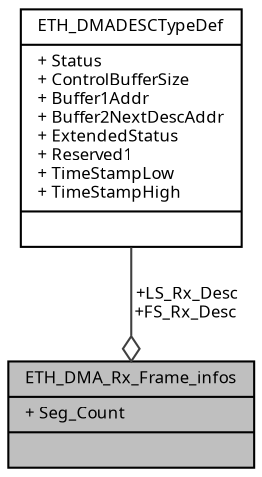 digraph "ETH_DMA_Rx_Frame_infos"
{
  edge [fontname="Sans",fontsize="8",labelfontname="Sans",labelfontsize="8"];
  node [fontname="Sans",fontsize="8",shape=record];
  Node1 [label="{ETH_DMA_Rx_Frame_infos\n|+ Seg_Count\l|}",height=0.2,width=0.4,color="black", fillcolor="grey75", style="filled", fontcolor="black"];
  Node2 -> Node1 [color="grey25",fontsize="8",style="solid",label=" +LS_Rx_Desc\n+FS_Rx_Desc" ,arrowhead="odiamond",fontname="Sans"];
  Node2 [label="{ETH_DMADESCTypeDef\n|+ Status\l+ ControlBufferSize\l+ Buffer1Addr\l+ Buffer2NextDescAddr\l+ ExtendedStatus\l+ Reserved1\l+ TimeStampLow\l+ TimeStampHigh\l|}",height=0.2,width=0.4,color="black", fillcolor="white", style="filled",URL="$struct_e_t_h___d_m_a_d_e_s_c_type_def.html",tooltip="DMA descriptors types. "];
}
